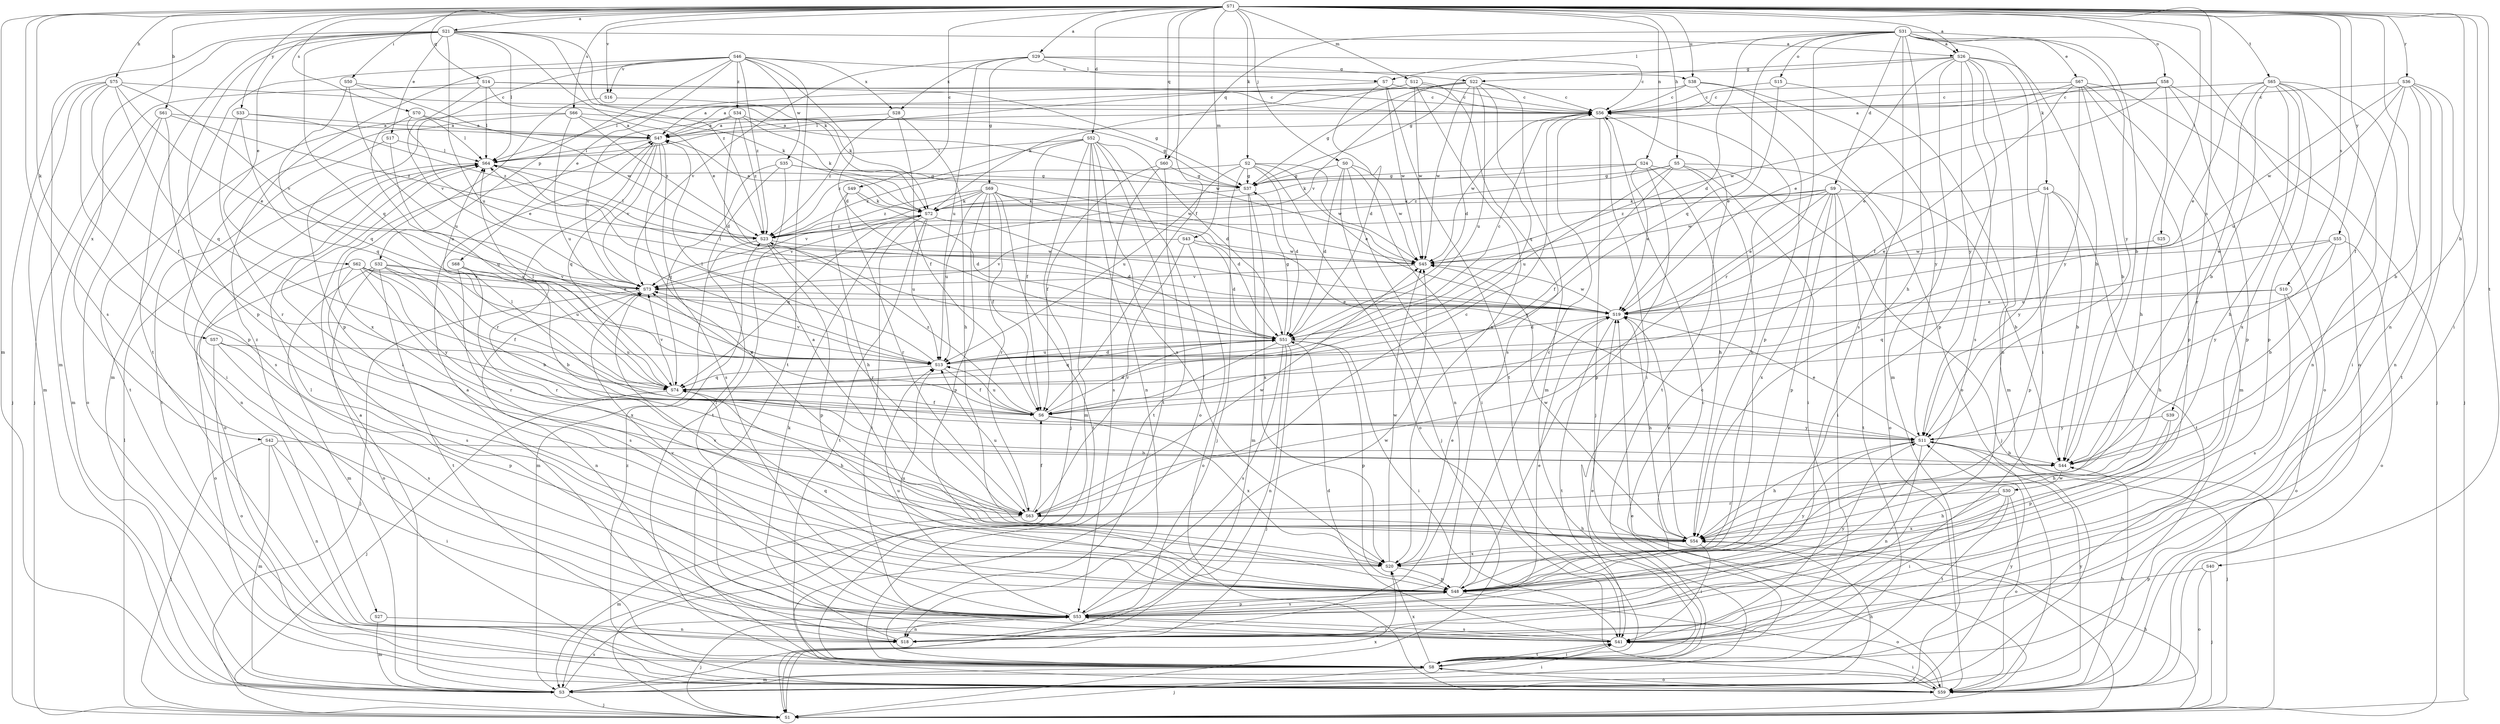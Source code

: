 strict digraph  {
S71;
S31;
S46;
S29;
S21;
S26;
S47;
S61;
S44;
S49;
S56;
S52;
S9;
S51;
S67;
S68;
S17;
S62;
S19;
S6;
S69;
S22;
S37;
S5;
S75;
S54;
S50;
S25;
S41;
S0;
S1;
S57;
S2;
S4;
S72;
S7;
S64;
S12;
S43;
S3;
S24;
S18;
S58;
S15;
S59;
S32;
S48;
S14;
S60;
S74;
S36;
S63;
S39;
S66;
S70;
S10;
S53;
S65;
S40;
S8;
S38;
S13;
S16;
S73;
S35;
S30;
S45;
S28;
S42;
S20;
S33;
S55;
S11;
S34;
S27;
S23;
S71 -> S29  [label=a];
S71 -> S21  [label=a];
S71 -> S26  [label=a];
S71 -> S61  [label=b];
S71 -> S44  [label=b];
S71 -> S49  [label=c];
S71 -> S52  [label=d];
S71 -> S6  [label=f];
S71 -> S5  [label=h];
S71 -> S75  [label=h];
S71 -> S50  [label=i];
S71 -> S25  [label=i];
S71 -> S41  [label=i];
S71 -> S0  [label=j];
S71 -> S57  [label=k];
S71 -> S2  [label=k];
S71 -> S12  [label=m];
S71 -> S43  [label=m];
S71 -> S3  [label=m];
S71 -> S24  [label=n];
S71 -> S18  [label=n];
S71 -> S58  [label=o];
S71 -> S14  [label=q];
S71 -> S60  [label=q];
S71 -> S36  [label=r];
S71 -> S39  [label=s];
S71 -> S66  [label=s];
S71 -> S70  [label=s];
S71 -> S10  [label=s];
S71 -> S53  [label=s];
S71 -> S65  [label=t];
S71 -> S40  [label=t];
S71 -> S38  [label=u];
S71 -> S16  [label=v];
S71 -> S33  [label=y];
S71 -> S55  [label=y];
S31 -> S26  [label=a];
S31 -> S44  [label=b];
S31 -> S9  [label=d];
S31 -> S51  [label=d];
S31 -> S67  [label=e];
S31 -> S54  [label=h];
S31 -> S4  [label=k];
S31 -> S7  [label=l];
S31 -> S15  [label=o];
S31 -> S59  [label=o];
S31 -> S60  [label=q];
S31 -> S74  [label=q];
S31 -> S63  [label=r];
S31 -> S53  [label=s];
S31 -> S11  [label=y];
S46 -> S51  [label=d];
S46 -> S68  [label=e];
S46 -> S3  [label=m];
S46 -> S32  [label=p];
S46 -> S48  [label=p];
S46 -> S8  [label=t];
S46 -> S38  [label=u];
S46 -> S16  [label=v];
S46 -> S35  [label=w];
S46 -> S28  [label=x];
S46 -> S34  [label=z];
S46 -> S27  [label=z];
S46 -> S23  [label=z];
S29 -> S56  [label=c];
S29 -> S69  [label=g];
S29 -> S22  [label=g];
S29 -> S7  [label=l];
S29 -> S13  [label=u];
S29 -> S73  [label=v];
S29 -> S28  [label=x];
S21 -> S26  [label=a];
S21 -> S17  [label=e];
S21 -> S62  [label=e];
S21 -> S19  [label=e];
S21 -> S72  [label=k];
S21 -> S64  [label=l];
S21 -> S3  [label=m];
S21 -> S48  [label=p];
S21 -> S74  [label=q];
S21 -> S8  [label=t];
S21 -> S13  [label=u];
S21 -> S42  [label=x];
S21 -> S23  [label=z];
S26 -> S44  [label=b];
S26 -> S19  [label=e];
S26 -> S22  [label=g];
S26 -> S37  [label=g];
S26 -> S41  [label=i];
S26 -> S3  [label=m];
S26 -> S18  [label=n];
S26 -> S48  [label=p];
S26 -> S53  [label=s];
S26 -> S11  [label=y];
S47 -> S64  [label=l];
S47 -> S74  [label=q];
S47 -> S63  [label=r];
S47 -> S53  [label=s];
S47 -> S73  [label=v];
S47 -> S20  [label=x];
S61 -> S47  [label=a];
S61 -> S3  [label=m];
S61 -> S59  [label=o];
S61 -> S53  [label=s];
S61 -> S23  [label=z];
S44 -> S30  [label=w];
S49 -> S51  [label=d];
S49 -> S54  [label=h];
S49 -> S72  [label=k];
S49 -> S63  [label=r];
S56 -> S47  [label=a];
S56 -> S41  [label=i];
S56 -> S1  [label=j];
S56 -> S8  [label=t];
S56 -> S45  [label=w];
S52 -> S51  [label=d];
S52 -> S6  [label=f];
S52 -> S1  [label=j];
S52 -> S64  [label=l];
S52 -> S3  [label=m];
S52 -> S18  [label=n];
S52 -> S59  [label=o];
S52 -> S8  [label=t];
S52 -> S20  [label=x];
S52 -> S23  [label=z];
S9 -> S44  [label=b];
S9 -> S19  [label=e];
S9 -> S41  [label=i];
S9 -> S72  [label=k];
S9 -> S48  [label=p];
S9 -> S8  [label=t];
S9 -> S45  [label=w];
S9 -> S20  [label=x];
S9 -> S23  [label=z];
S51 -> S56  [label=c];
S51 -> S6  [label=f];
S51 -> S37  [label=g];
S51 -> S41  [label=i];
S51 -> S1  [label=j];
S51 -> S18  [label=n];
S51 -> S48  [label=p];
S51 -> S74  [label=q];
S51 -> S53  [label=s];
S51 -> S13  [label=u];
S67 -> S47  [label=a];
S67 -> S44  [label=b];
S67 -> S56  [label=c];
S67 -> S6  [label=f];
S67 -> S3  [label=m];
S67 -> S59  [label=o];
S67 -> S48  [label=p];
S67 -> S11  [label=y];
S68 -> S44  [label=b];
S68 -> S63  [label=r];
S68 -> S53  [label=s];
S68 -> S73  [label=v];
S17 -> S64  [label=l];
S17 -> S74  [label=q];
S17 -> S8  [label=t];
S62 -> S19  [label=e];
S62 -> S6  [label=f];
S62 -> S59  [label=o];
S62 -> S63  [label=r];
S62 -> S53  [label=s];
S62 -> S73  [label=v];
S62 -> S11  [label=y];
S19 -> S51  [label=d];
S19 -> S54  [label=h];
S19 -> S64  [label=l];
S19 -> S8  [label=t];
S19 -> S45  [label=w];
S6 -> S51  [label=d];
S6 -> S13  [label=u];
S6 -> S73  [label=v];
S6 -> S20  [label=x];
S6 -> S11  [label=y];
S6 -> S23  [label=z];
S69 -> S51  [label=d];
S69 -> S6  [label=f];
S69 -> S72  [label=k];
S69 -> S48  [label=p];
S69 -> S63  [label=r];
S69 -> S8  [label=t];
S69 -> S13  [label=u];
S69 -> S73  [label=v];
S69 -> S11  [label=y];
S69 -> S23  [label=z];
S22 -> S47  [label=a];
S22 -> S56  [label=c];
S22 -> S51  [label=d];
S22 -> S37  [label=g];
S22 -> S64  [label=l];
S22 -> S3  [label=m];
S22 -> S74  [label=q];
S22 -> S13  [label=u];
S22 -> S73  [label=v];
S22 -> S45  [label=w];
S37 -> S72  [label=k];
S37 -> S3  [label=m];
S37 -> S20  [label=x];
S5 -> S6  [label=f];
S5 -> S37  [label=g];
S5 -> S54  [label=h];
S5 -> S41  [label=i];
S5 -> S59  [label=o];
S5 -> S13  [label=u];
S5 -> S23  [label=z];
S75 -> S56  [label=c];
S75 -> S19  [label=e];
S75 -> S6  [label=f];
S75 -> S1  [label=j];
S75 -> S3  [label=m];
S75 -> S48  [label=p];
S75 -> S74  [label=q];
S75 -> S73  [label=v];
S54 -> S47  [label=a];
S54 -> S19  [label=e];
S54 -> S41  [label=i];
S54 -> S45  [label=w];
S54 -> S20  [label=x];
S50 -> S56  [label=c];
S50 -> S74  [label=q];
S50 -> S13  [label=u];
S50 -> S45  [label=w];
S25 -> S54  [label=h];
S25 -> S45  [label=w];
S41 -> S51  [label=d];
S41 -> S53  [label=s];
S41 -> S8  [label=t];
S0 -> S51  [label=d];
S0 -> S37  [label=g];
S0 -> S41  [label=i];
S0 -> S1  [label=j];
S0 -> S18  [label=n];
S0 -> S45  [label=w];
S1 -> S19  [label=e];
S1 -> S54  [label=h];
S1 -> S64  [label=l];
S1 -> S20  [label=x];
S57 -> S59  [label=o];
S57 -> S48  [label=p];
S57 -> S53  [label=s];
S57 -> S13  [label=u];
S2 -> S51  [label=d];
S2 -> S19  [label=e];
S2 -> S37  [label=g];
S2 -> S1  [label=j];
S2 -> S59  [label=o];
S2 -> S13  [label=u];
S2 -> S45  [label=w];
S2 -> S23  [label=z];
S4 -> S44  [label=b];
S4 -> S19  [label=e];
S4 -> S72  [label=k];
S4 -> S48  [label=p];
S4 -> S8  [label=t];
S4 -> S11  [label=y];
S72 -> S47  [label=a];
S72 -> S51  [label=d];
S72 -> S41  [label=i];
S72 -> S74  [label=q];
S72 -> S8  [label=t];
S72 -> S13  [label=u];
S72 -> S73  [label=v];
S72 -> S23  [label=z];
S7 -> S56  [label=c];
S7 -> S51  [label=d];
S7 -> S64  [label=l];
S7 -> S8  [label=t];
S7 -> S45  [label=w];
S64 -> S37  [label=g];
S64 -> S18  [label=n];
S64 -> S59  [label=o];
S12 -> S56  [label=c];
S12 -> S72  [label=k];
S12 -> S53  [label=s];
S12 -> S45  [label=w];
S12 -> S20  [label=x];
S43 -> S51  [label=d];
S43 -> S59  [label=o];
S43 -> S63  [label=r];
S43 -> S73  [label=v];
S43 -> S45  [label=w];
S3 -> S47  [label=a];
S3 -> S54  [label=h];
S3 -> S41  [label=i];
S3 -> S1  [label=j];
S3 -> S53  [label=s];
S3 -> S11  [label=y];
S24 -> S19  [label=e];
S24 -> S37  [label=g];
S24 -> S54  [label=h];
S24 -> S1  [label=j];
S24 -> S72  [label=k];
S24 -> S48  [label=p];
S18 -> S47  [label=a];
S18 -> S72  [label=k];
S58 -> S56  [label=c];
S58 -> S19  [label=e];
S58 -> S54  [label=h];
S58 -> S1  [label=j];
S58 -> S48  [label=p];
S58 -> S45  [label=w];
S15 -> S56  [label=c];
S15 -> S19  [label=e];
S15 -> S3  [label=m];
S59 -> S44  [label=b];
S59 -> S56  [label=c];
S59 -> S41  [label=i];
S59 -> S8  [label=t];
S59 -> S11  [label=y];
S59 -> S23  [label=z];
S32 -> S44  [label=b];
S32 -> S3  [label=m];
S32 -> S59  [label=o];
S32 -> S8  [label=t];
S32 -> S13  [label=u];
S32 -> S73  [label=v];
S32 -> S20  [label=x];
S48 -> S56  [label=c];
S48 -> S59  [label=o];
S48 -> S74  [label=q];
S48 -> S53  [label=s];
S48 -> S13  [label=u];
S48 -> S73  [label=v];
S48 -> S11  [label=y];
S14 -> S56  [label=c];
S14 -> S37  [label=g];
S14 -> S1  [label=j];
S14 -> S72  [label=k];
S14 -> S64  [label=l];
S14 -> S73  [label=v];
S60 -> S6  [label=f];
S60 -> S37  [label=g];
S60 -> S53  [label=s];
S60 -> S8  [label=t];
S74 -> S6  [label=f];
S74 -> S54  [label=h];
S74 -> S1  [label=j];
S74 -> S64  [label=l];
S74 -> S73  [label=v];
S36 -> S44  [label=b];
S36 -> S56  [label=c];
S36 -> S6  [label=f];
S36 -> S1  [label=j];
S36 -> S18  [label=n];
S36 -> S8  [label=t];
S36 -> S13  [label=u];
S36 -> S45  [label=w];
S63 -> S56  [label=c];
S63 -> S6  [label=f];
S63 -> S54  [label=h];
S63 -> S3  [label=m];
S63 -> S13  [label=u];
S63 -> S45  [label=w];
S39 -> S54  [label=h];
S39 -> S48  [label=p];
S39 -> S11  [label=y];
S66 -> S47  [label=a];
S66 -> S37  [label=g];
S66 -> S41  [label=i];
S66 -> S8  [label=t];
S66 -> S13  [label=u];
S66 -> S23  [label=z];
S70 -> S47  [label=a];
S70 -> S19  [label=e];
S70 -> S64  [label=l];
S70 -> S13  [label=u];
S10 -> S19  [label=e];
S10 -> S59  [label=o];
S10 -> S74  [label=q];
S10 -> S53  [label=s];
S53 -> S19  [label=e];
S53 -> S41  [label=i];
S53 -> S1  [label=j];
S53 -> S64  [label=l];
S53 -> S18  [label=n];
S53 -> S48  [label=p];
S53 -> S13  [label=u];
S53 -> S73  [label=v];
S53 -> S45  [label=w];
S53 -> S11  [label=y];
S65 -> S44  [label=b];
S65 -> S56  [label=c];
S65 -> S19  [label=e];
S65 -> S54  [label=h];
S65 -> S41  [label=i];
S65 -> S18  [label=n];
S65 -> S48  [label=p];
S65 -> S63  [label=r];
S65 -> S20  [label=x];
S40 -> S1  [label=j];
S40 -> S59  [label=o];
S40 -> S48  [label=p];
S8 -> S56  [label=c];
S8 -> S19  [label=e];
S8 -> S41  [label=i];
S8 -> S1  [label=j];
S8 -> S3  [label=m];
S8 -> S59  [label=o];
S8 -> S20  [label=x];
S38 -> S47  [label=a];
S38 -> S56  [label=c];
S38 -> S59  [label=o];
S38 -> S48  [label=p];
S38 -> S11  [label=y];
S13 -> S51  [label=d];
S13 -> S6  [label=f];
S13 -> S64  [label=l];
S13 -> S74  [label=q];
S13 -> S73  [label=v];
S16 -> S72  [label=k];
S16 -> S20  [label=x];
S73 -> S19  [label=e];
S73 -> S1  [label=j];
S73 -> S18  [label=n];
S35 -> S37  [label=g];
S35 -> S41  [label=i];
S35 -> S74  [label=q];
S35 -> S8  [label=t];
S35 -> S45  [label=w];
S30 -> S54  [label=h];
S30 -> S41  [label=i];
S30 -> S59  [label=o];
S30 -> S63  [label=r];
S30 -> S8  [label=t];
S30 -> S20  [label=x];
S45 -> S73  [label=v];
S28 -> S47  [label=a];
S28 -> S6  [label=f];
S28 -> S54  [label=h];
S28 -> S23  [label=z];
S42 -> S44  [label=b];
S42 -> S41  [label=i];
S42 -> S1  [label=j];
S42 -> S3  [label=m];
S42 -> S18  [label=n];
S20 -> S19  [label=e];
S20 -> S64  [label=l];
S20 -> S48  [label=p];
S20 -> S45  [label=w];
S33 -> S47  [label=a];
S33 -> S74  [label=q];
S33 -> S63  [label=r];
S33 -> S23  [label=z];
S55 -> S44  [label=b];
S55 -> S59  [label=o];
S55 -> S13  [label=u];
S55 -> S45  [label=w];
S55 -> S11  [label=y];
S11 -> S44  [label=b];
S11 -> S19  [label=e];
S11 -> S54  [label=h];
S11 -> S1  [label=j];
S11 -> S64  [label=l];
S11 -> S18  [label=n];
S34 -> S47  [label=a];
S34 -> S51  [label=d];
S34 -> S72  [label=k];
S34 -> S73  [label=v];
S34 -> S45  [label=w];
S34 -> S23  [label=z];
S27 -> S3  [label=m];
S27 -> S18  [label=n];
S23 -> S64  [label=l];
S23 -> S3  [label=m];
S23 -> S48  [label=p];
S23 -> S63  [label=r];
S23 -> S45  [label=w];
}
